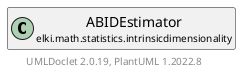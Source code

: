 @startuml
    remove .*\.(Instance|Par|Parameterizer|Factory)$
    set namespaceSeparator none
    hide empty fields
    hide empty methods

    class "<size:14>ABIDEstimator.Par\n<size:10>elki.math.statistics.intrinsicdimensionality" as elki.math.statistics.intrinsicdimensionality.ABIDEstimator.Par [[ABIDEstimator.Par.html]] {
        +make(): ABIDEstimator
    }

    interface "<size:14>Parameterizer\n<size:10>elki.utilities.optionhandling" as elki.utilities.optionhandling.Parameterizer [[../../../utilities/optionhandling/Parameterizer.html]] {
        {abstract} +make(): Object
    }
    class "<size:14>ABIDEstimator\n<size:10>elki.math.statistics.intrinsicdimensionality" as elki.math.statistics.intrinsicdimensionality.ABIDEstimator [[ABIDEstimator.html]]

    elki.utilities.optionhandling.Parameterizer <|.. elki.math.statistics.intrinsicdimensionality.ABIDEstimator.Par
    elki.math.statistics.intrinsicdimensionality.ABIDEstimator +-- elki.math.statistics.intrinsicdimensionality.ABIDEstimator.Par

    center footer UMLDoclet 2.0.19, PlantUML 1.2022.8
@enduml
